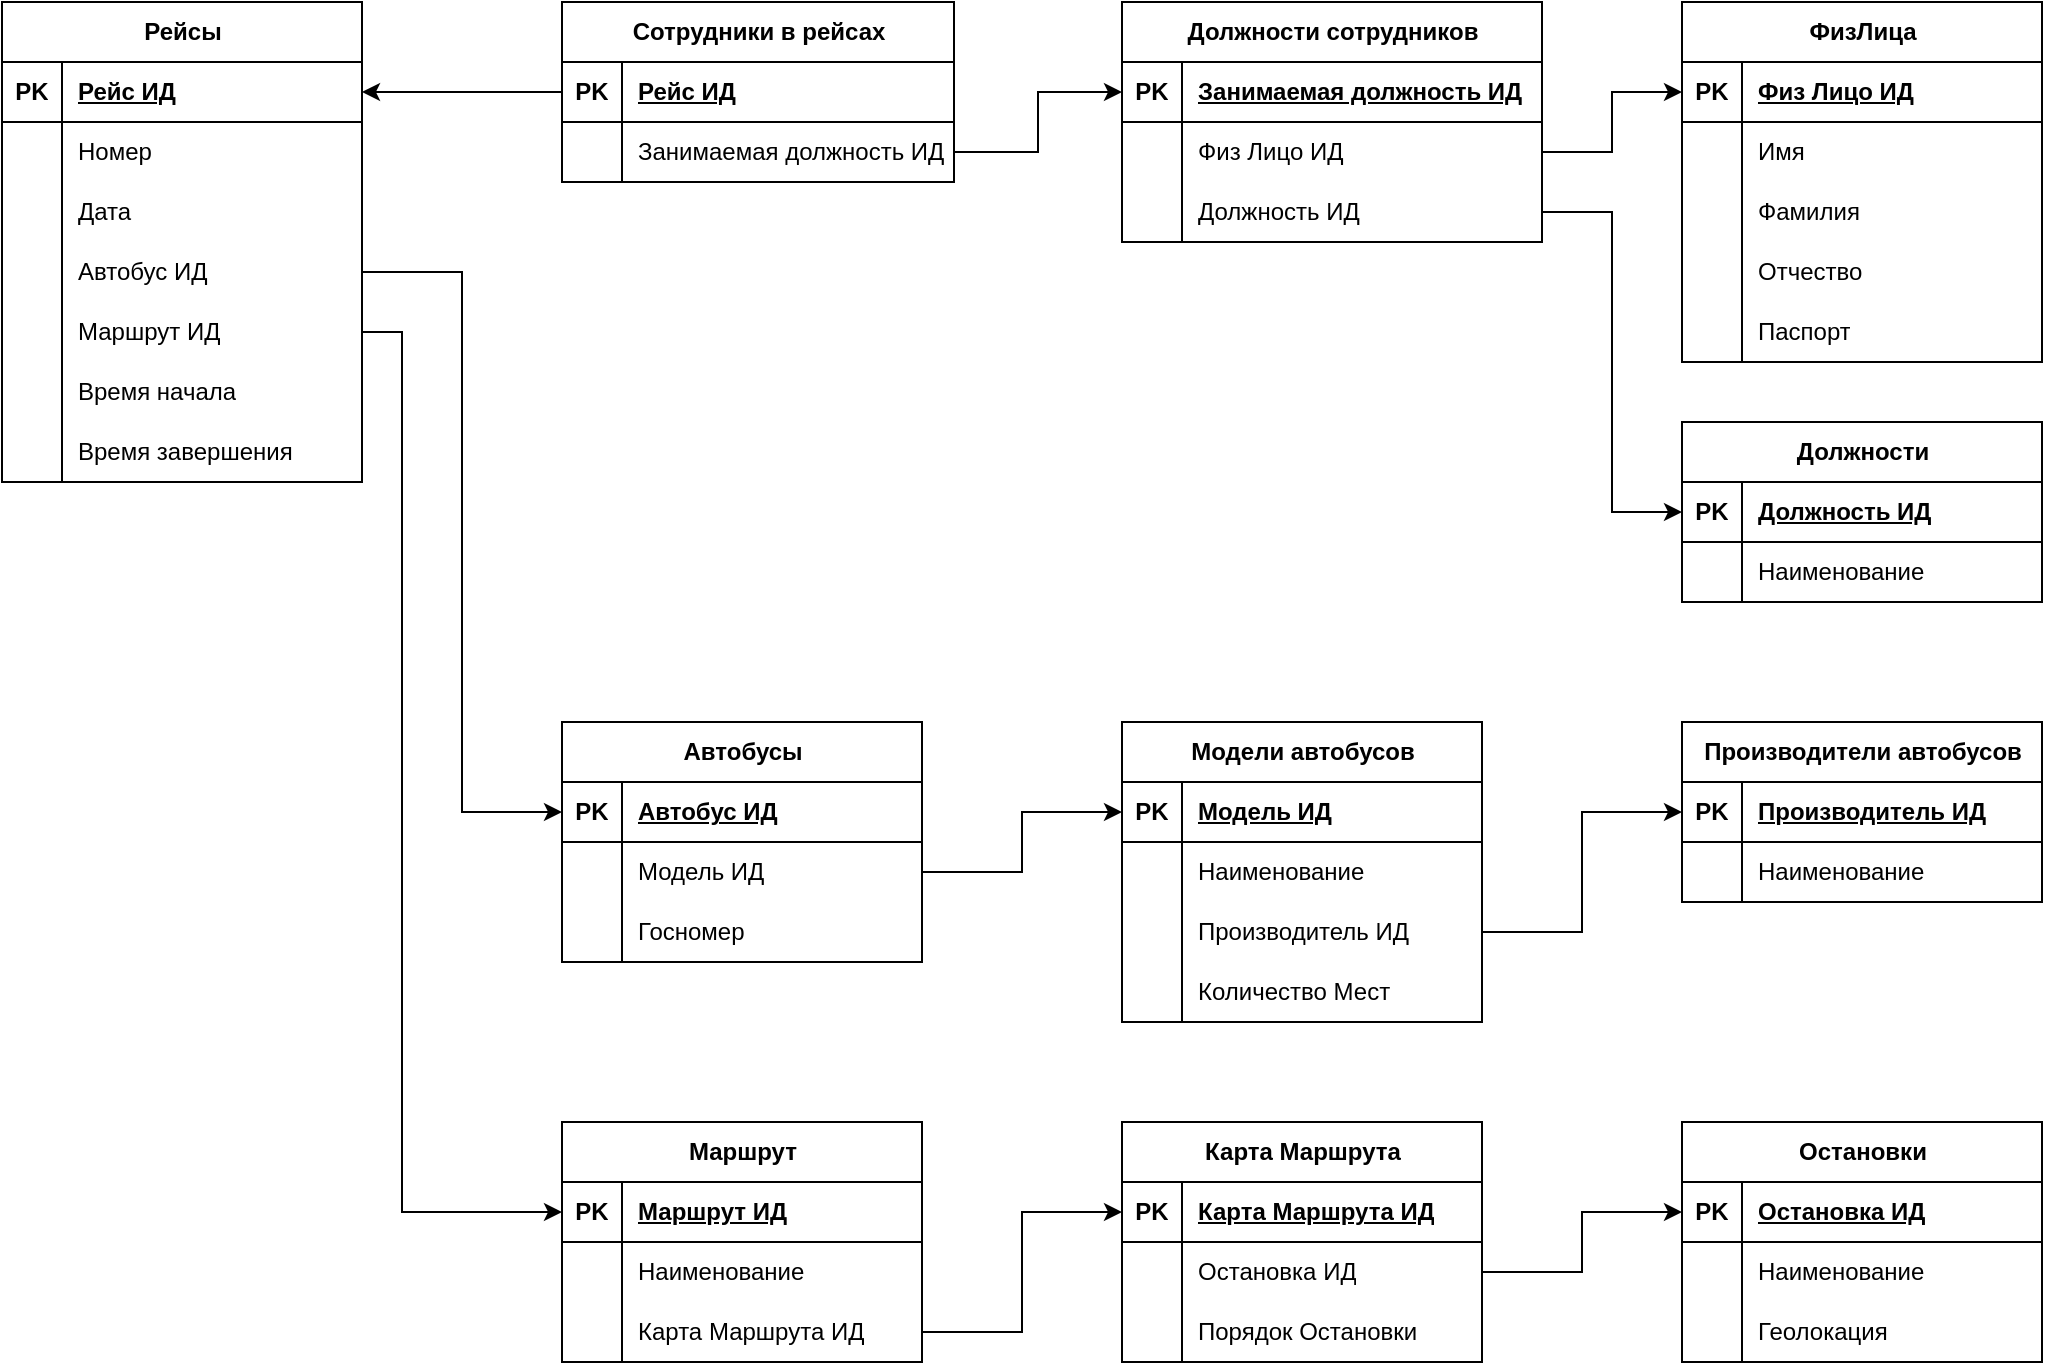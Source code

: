 <mxfile version="20.8.16" type="device"><diagram name="Страница 1" id="Lyb9Ntem3IWALzsY2za7"><mxGraphModel dx="1418" dy="828" grid="1" gridSize="10" guides="1" tooltips="1" connect="1" arrows="1" fold="1" page="1" pageScale="1" pageWidth="827" pageHeight="1169" math="0" shadow="0"><root><mxCell id="0"/><mxCell id="1" parent="0"/><mxCell id="iCgyYhSa85GqvUm29ks0-1" value="ФизЛица" style="shape=table;startSize=30;container=1;collapsible=1;childLayout=tableLayout;fixedRows=1;rowLines=0;fontStyle=1;align=center;resizeLast=1;html=1;" parent="1" vertex="1"><mxGeometry x="880" y="40" width="180" height="180" as="geometry"/></mxCell><mxCell id="iCgyYhSa85GqvUm29ks0-2" value="" style="shape=tableRow;horizontal=0;startSize=0;swimlaneHead=0;swimlaneBody=0;fillColor=none;collapsible=0;dropTarget=0;points=[[0,0.5],[1,0.5]];portConstraint=eastwest;top=0;left=0;right=0;bottom=1;" parent="iCgyYhSa85GqvUm29ks0-1" vertex="1"><mxGeometry y="30" width="180" height="30" as="geometry"/></mxCell><mxCell id="iCgyYhSa85GqvUm29ks0-3" value="PK" style="shape=partialRectangle;connectable=0;fillColor=none;top=0;left=0;bottom=0;right=0;fontStyle=1;overflow=hidden;whiteSpace=wrap;html=1;" parent="iCgyYhSa85GqvUm29ks0-2" vertex="1"><mxGeometry width="30" height="30" as="geometry"><mxRectangle width="30" height="30" as="alternateBounds"/></mxGeometry></mxCell><mxCell id="iCgyYhSa85GqvUm29ks0-4" value="Физ Лицо ИД" style="shape=partialRectangle;connectable=0;fillColor=none;top=0;left=0;bottom=0;right=0;align=left;spacingLeft=6;fontStyle=5;overflow=hidden;whiteSpace=wrap;html=1;" parent="iCgyYhSa85GqvUm29ks0-2" vertex="1"><mxGeometry x="30" width="150" height="30" as="geometry"><mxRectangle width="150" height="30" as="alternateBounds"/></mxGeometry></mxCell><mxCell id="iCgyYhSa85GqvUm29ks0-5" value="" style="shape=tableRow;horizontal=0;startSize=0;swimlaneHead=0;swimlaneBody=0;fillColor=none;collapsible=0;dropTarget=0;points=[[0,0.5],[1,0.5]];portConstraint=eastwest;top=0;left=0;right=0;bottom=0;" parent="iCgyYhSa85GqvUm29ks0-1" vertex="1"><mxGeometry y="60" width="180" height="30" as="geometry"/></mxCell><mxCell id="iCgyYhSa85GqvUm29ks0-6" value="" style="shape=partialRectangle;connectable=0;fillColor=none;top=0;left=0;bottom=0;right=0;editable=1;overflow=hidden;whiteSpace=wrap;html=1;" parent="iCgyYhSa85GqvUm29ks0-5" vertex="1"><mxGeometry width="30" height="30" as="geometry"><mxRectangle width="30" height="30" as="alternateBounds"/></mxGeometry></mxCell><mxCell id="iCgyYhSa85GqvUm29ks0-7" value="Имя" style="shape=partialRectangle;connectable=0;fillColor=none;top=0;left=0;bottom=0;right=0;align=left;spacingLeft=6;overflow=hidden;whiteSpace=wrap;html=1;" parent="iCgyYhSa85GqvUm29ks0-5" vertex="1"><mxGeometry x="30" width="150" height="30" as="geometry"><mxRectangle width="150" height="30" as="alternateBounds"/></mxGeometry></mxCell><mxCell id="iCgyYhSa85GqvUm29ks0-8" value="" style="shape=tableRow;horizontal=0;startSize=0;swimlaneHead=0;swimlaneBody=0;fillColor=none;collapsible=0;dropTarget=0;points=[[0,0.5],[1,0.5]];portConstraint=eastwest;top=0;left=0;right=0;bottom=0;" parent="iCgyYhSa85GqvUm29ks0-1" vertex="1"><mxGeometry y="90" width="180" height="30" as="geometry"/></mxCell><mxCell id="iCgyYhSa85GqvUm29ks0-9" value="" style="shape=partialRectangle;connectable=0;fillColor=none;top=0;left=0;bottom=0;right=0;editable=1;overflow=hidden;whiteSpace=wrap;html=1;" parent="iCgyYhSa85GqvUm29ks0-8" vertex="1"><mxGeometry width="30" height="30" as="geometry"><mxRectangle width="30" height="30" as="alternateBounds"/></mxGeometry></mxCell><mxCell id="iCgyYhSa85GqvUm29ks0-10" value="Фамилия" style="shape=partialRectangle;connectable=0;fillColor=none;top=0;left=0;bottom=0;right=0;align=left;spacingLeft=6;overflow=hidden;whiteSpace=wrap;html=1;" parent="iCgyYhSa85GqvUm29ks0-8" vertex="1"><mxGeometry x="30" width="150" height="30" as="geometry"><mxRectangle width="150" height="30" as="alternateBounds"/></mxGeometry></mxCell><mxCell id="iCgyYhSa85GqvUm29ks0-11" value="" style="shape=tableRow;horizontal=0;startSize=0;swimlaneHead=0;swimlaneBody=0;fillColor=none;collapsible=0;dropTarget=0;points=[[0,0.5],[1,0.5]];portConstraint=eastwest;top=0;left=0;right=0;bottom=0;" parent="iCgyYhSa85GqvUm29ks0-1" vertex="1"><mxGeometry y="120" width="180" height="30" as="geometry"/></mxCell><mxCell id="iCgyYhSa85GqvUm29ks0-12" value="" style="shape=partialRectangle;connectable=0;fillColor=none;top=0;left=0;bottom=0;right=0;editable=1;overflow=hidden;whiteSpace=wrap;html=1;" parent="iCgyYhSa85GqvUm29ks0-11" vertex="1"><mxGeometry width="30" height="30" as="geometry"><mxRectangle width="30" height="30" as="alternateBounds"/></mxGeometry></mxCell><mxCell id="iCgyYhSa85GqvUm29ks0-13" value="Отчество" style="shape=partialRectangle;connectable=0;fillColor=none;top=0;left=0;bottom=0;right=0;align=left;spacingLeft=6;overflow=hidden;whiteSpace=wrap;html=1;" parent="iCgyYhSa85GqvUm29ks0-11" vertex="1"><mxGeometry x="30" width="150" height="30" as="geometry"><mxRectangle width="150" height="30" as="alternateBounds"/></mxGeometry></mxCell><mxCell id="iCgyYhSa85GqvUm29ks0-248" value="" style="shape=tableRow;horizontal=0;startSize=0;swimlaneHead=0;swimlaneBody=0;fillColor=none;collapsible=0;dropTarget=0;points=[[0,0.5],[1,0.5]];portConstraint=eastwest;top=0;left=0;right=0;bottom=0;" parent="iCgyYhSa85GqvUm29ks0-1" vertex="1"><mxGeometry y="150" width="180" height="30" as="geometry"/></mxCell><mxCell id="iCgyYhSa85GqvUm29ks0-249" value="" style="shape=partialRectangle;connectable=0;fillColor=none;top=0;left=0;bottom=0;right=0;editable=1;overflow=hidden;whiteSpace=wrap;html=1;" parent="iCgyYhSa85GqvUm29ks0-248" vertex="1"><mxGeometry width="30" height="30" as="geometry"><mxRectangle width="30" height="30" as="alternateBounds"/></mxGeometry></mxCell><mxCell id="iCgyYhSa85GqvUm29ks0-250" value="Паспорт" style="shape=partialRectangle;connectable=0;fillColor=none;top=0;left=0;bottom=0;right=0;align=left;spacingLeft=6;overflow=hidden;whiteSpace=wrap;html=1;" parent="iCgyYhSa85GqvUm29ks0-248" vertex="1"><mxGeometry x="30" width="150" height="30" as="geometry"><mxRectangle width="150" height="30" as="alternateBounds"/></mxGeometry></mxCell><mxCell id="iCgyYhSa85GqvUm29ks0-14" value="Должности" style="shape=table;startSize=30;container=1;collapsible=1;childLayout=tableLayout;fixedRows=1;rowLines=0;fontStyle=1;align=center;resizeLast=1;html=1;" parent="1" vertex="1"><mxGeometry x="880" y="250" width="180" height="90" as="geometry"/></mxCell><mxCell id="iCgyYhSa85GqvUm29ks0-15" value="" style="shape=tableRow;horizontal=0;startSize=0;swimlaneHead=0;swimlaneBody=0;fillColor=none;collapsible=0;dropTarget=0;points=[[0,0.5],[1,0.5]];portConstraint=eastwest;top=0;left=0;right=0;bottom=1;" parent="iCgyYhSa85GqvUm29ks0-14" vertex="1"><mxGeometry y="30" width="180" height="30" as="geometry"/></mxCell><mxCell id="iCgyYhSa85GqvUm29ks0-16" value="PK" style="shape=partialRectangle;connectable=0;fillColor=none;top=0;left=0;bottom=0;right=0;fontStyle=1;overflow=hidden;whiteSpace=wrap;html=1;" parent="iCgyYhSa85GqvUm29ks0-15" vertex="1"><mxGeometry width="30" height="30" as="geometry"><mxRectangle width="30" height="30" as="alternateBounds"/></mxGeometry></mxCell><mxCell id="iCgyYhSa85GqvUm29ks0-17" value="Должность ИД" style="shape=partialRectangle;connectable=0;fillColor=none;top=0;left=0;bottom=0;right=0;align=left;spacingLeft=6;fontStyle=5;overflow=hidden;whiteSpace=wrap;html=1;" parent="iCgyYhSa85GqvUm29ks0-15" vertex="1"><mxGeometry x="30" width="150" height="30" as="geometry"><mxRectangle width="150" height="30" as="alternateBounds"/></mxGeometry></mxCell><mxCell id="iCgyYhSa85GqvUm29ks0-18" value="" style="shape=tableRow;horizontal=0;startSize=0;swimlaneHead=0;swimlaneBody=0;fillColor=none;collapsible=0;dropTarget=0;points=[[0,0.5],[1,0.5]];portConstraint=eastwest;top=0;left=0;right=0;bottom=0;" parent="iCgyYhSa85GqvUm29ks0-14" vertex="1"><mxGeometry y="60" width="180" height="30" as="geometry"/></mxCell><mxCell id="iCgyYhSa85GqvUm29ks0-19" value="" style="shape=partialRectangle;connectable=0;fillColor=none;top=0;left=0;bottom=0;right=0;editable=1;overflow=hidden;whiteSpace=wrap;html=1;" parent="iCgyYhSa85GqvUm29ks0-18" vertex="1"><mxGeometry width="30" height="30" as="geometry"><mxRectangle width="30" height="30" as="alternateBounds"/></mxGeometry></mxCell><mxCell id="iCgyYhSa85GqvUm29ks0-20" value="Наименование" style="shape=partialRectangle;connectable=0;fillColor=none;top=0;left=0;bottom=0;right=0;align=left;spacingLeft=6;overflow=hidden;whiteSpace=wrap;html=1;" parent="iCgyYhSa85GqvUm29ks0-18" vertex="1"><mxGeometry x="30" width="150" height="30" as="geometry"><mxRectangle width="150" height="30" as="alternateBounds"/></mxGeometry></mxCell><mxCell id="iCgyYhSa85GqvUm29ks0-57" value="Автобусы" style="shape=table;startSize=30;container=1;collapsible=1;childLayout=tableLayout;fixedRows=1;rowLines=0;fontStyle=1;align=center;resizeLast=1;html=1;" parent="1" vertex="1"><mxGeometry x="320" y="400" width="180" height="120" as="geometry"/></mxCell><mxCell id="iCgyYhSa85GqvUm29ks0-58" value="" style="shape=tableRow;horizontal=0;startSize=0;swimlaneHead=0;swimlaneBody=0;fillColor=none;collapsible=0;dropTarget=0;points=[[0,0.5],[1,0.5]];portConstraint=eastwest;top=0;left=0;right=0;bottom=1;" parent="iCgyYhSa85GqvUm29ks0-57" vertex="1"><mxGeometry y="30" width="180" height="30" as="geometry"/></mxCell><mxCell id="iCgyYhSa85GqvUm29ks0-59" value="PK" style="shape=partialRectangle;connectable=0;fillColor=none;top=0;left=0;bottom=0;right=0;fontStyle=1;overflow=hidden;whiteSpace=wrap;html=1;" parent="iCgyYhSa85GqvUm29ks0-58" vertex="1"><mxGeometry width="30" height="30" as="geometry"><mxRectangle width="30" height="30" as="alternateBounds"/></mxGeometry></mxCell><mxCell id="iCgyYhSa85GqvUm29ks0-60" value="Автобус ИД" style="shape=partialRectangle;connectable=0;fillColor=none;top=0;left=0;bottom=0;right=0;align=left;spacingLeft=6;fontStyle=5;overflow=hidden;whiteSpace=wrap;html=1;" parent="iCgyYhSa85GqvUm29ks0-58" vertex="1"><mxGeometry x="30" width="150" height="30" as="geometry"><mxRectangle width="150" height="30" as="alternateBounds"/></mxGeometry></mxCell><mxCell id="iCgyYhSa85GqvUm29ks0-61" value="" style="shape=tableRow;horizontal=0;startSize=0;swimlaneHead=0;swimlaneBody=0;fillColor=none;collapsible=0;dropTarget=0;points=[[0,0.5],[1,0.5]];portConstraint=eastwest;top=0;left=0;right=0;bottom=0;" parent="iCgyYhSa85GqvUm29ks0-57" vertex="1"><mxGeometry y="60" width="180" height="30" as="geometry"/></mxCell><mxCell id="iCgyYhSa85GqvUm29ks0-62" value="" style="shape=partialRectangle;connectable=0;fillColor=none;top=0;left=0;bottom=0;right=0;editable=1;overflow=hidden;whiteSpace=wrap;html=1;" parent="iCgyYhSa85GqvUm29ks0-61" vertex="1"><mxGeometry width="30" height="30" as="geometry"><mxRectangle width="30" height="30" as="alternateBounds"/></mxGeometry></mxCell><mxCell id="iCgyYhSa85GqvUm29ks0-63" value="Модель ИД" style="shape=partialRectangle;connectable=0;fillColor=none;top=0;left=0;bottom=0;right=0;align=left;spacingLeft=6;overflow=hidden;whiteSpace=wrap;html=1;" parent="iCgyYhSa85GqvUm29ks0-61" vertex="1"><mxGeometry x="30" width="150" height="30" as="geometry"><mxRectangle width="150" height="30" as="alternateBounds"/></mxGeometry></mxCell><mxCell id="iCgyYhSa85GqvUm29ks0-64" value="" style="shape=tableRow;horizontal=0;startSize=0;swimlaneHead=0;swimlaneBody=0;fillColor=none;collapsible=0;dropTarget=0;points=[[0,0.5],[1,0.5]];portConstraint=eastwest;top=0;left=0;right=0;bottom=0;" parent="iCgyYhSa85GqvUm29ks0-57" vertex="1"><mxGeometry y="90" width="180" height="30" as="geometry"/></mxCell><mxCell id="iCgyYhSa85GqvUm29ks0-65" value="" style="shape=partialRectangle;connectable=0;fillColor=none;top=0;left=0;bottom=0;right=0;editable=1;overflow=hidden;whiteSpace=wrap;html=1;" parent="iCgyYhSa85GqvUm29ks0-64" vertex="1"><mxGeometry width="30" height="30" as="geometry"><mxRectangle width="30" height="30" as="alternateBounds"/></mxGeometry></mxCell><mxCell id="iCgyYhSa85GqvUm29ks0-66" value="Госномер" style="shape=partialRectangle;connectable=0;fillColor=none;top=0;left=0;bottom=0;right=0;align=left;spacingLeft=6;overflow=hidden;whiteSpace=wrap;html=1;" parent="iCgyYhSa85GqvUm29ks0-64" vertex="1"><mxGeometry x="30" width="150" height="30" as="geometry"><mxRectangle width="150" height="30" as="alternateBounds"/></mxGeometry></mxCell><mxCell id="iCgyYhSa85GqvUm29ks0-85" value="Модели автобусов" style="shape=table;startSize=30;container=1;collapsible=1;childLayout=tableLayout;fixedRows=1;rowLines=0;fontStyle=1;align=center;resizeLast=1;html=1;" parent="1" vertex="1"><mxGeometry x="600" y="400" width="180" height="150" as="geometry"/></mxCell><mxCell id="iCgyYhSa85GqvUm29ks0-86" value="" style="shape=tableRow;horizontal=0;startSize=0;swimlaneHead=0;swimlaneBody=0;fillColor=none;collapsible=0;dropTarget=0;points=[[0,0.5],[1,0.5]];portConstraint=eastwest;top=0;left=0;right=0;bottom=1;" parent="iCgyYhSa85GqvUm29ks0-85" vertex="1"><mxGeometry y="30" width="180" height="30" as="geometry"/></mxCell><mxCell id="iCgyYhSa85GqvUm29ks0-87" value="PK" style="shape=partialRectangle;connectable=0;fillColor=none;top=0;left=0;bottom=0;right=0;fontStyle=1;overflow=hidden;whiteSpace=wrap;html=1;" parent="iCgyYhSa85GqvUm29ks0-86" vertex="1"><mxGeometry width="30" height="30" as="geometry"><mxRectangle width="30" height="30" as="alternateBounds"/></mxGeometry></mxCell><mxCell id="iCgyYhSa85GqvUm29ks0-88" value="Модель ИД" style="shape=partialRectangle;connectable=0;fillColor=none;top=0;left=0;bottom=0;right=0;align=left;spacingLeft=6;fontStyle=5;overflow=hidden;whiteSpace=wrap;html=1;" parent="iCgyYhSa85GqvUm29ks0-86" vertex="1"><mxGeometry x="30" width="150" height="30" as="geometry"><mxRectangle width="150" height="30" as="alternateBounds"/></mxGeometry></mxCell><mxCell id="iCgyYhSa85GqvUm29ks0-89" value="" style="shape=tableRow;horizontal=0;startSize=0;swimlaneHead=0;swimlaneBody=0;fillColor=none;collapsible=0;dropTarget=0;points=[[0,0.5],[1,0.5]];portConstraint=eastwest;top=0;left=0;right=0;bottom=0;" parent="iCgyYhSa85GqvUm29ks0-85" vertex="1"><mxGeometry y="60" width="180" height="30" as="geometry"/></mxCell><mxCell id="iCgyYhSa85GqvUm29ks0-90" value="" style="shape=partialRectangle;connectable=0;fillColor=none;top=0;left=0;bottom=0;right=0;editable=1;overflow=hidden;whiteSpace=wrap;html=1;" parent="iCgyYhSa85GqvUm29ks0-89" vertex="1"><mxGeometry width="30" height="30" as="geometry"><mxRectangle width="30" height="30" as="alternateBounds"/></mxGeometry></mxCell><mxCell id="iCgyYhSa85GqvUm29ks0-91" value="Наименование" style="shape=partialRectangle;connectable=0;fillColor=none;top=0;left=0;bottom=0;right=0;align=left;spacingLeft=6;overflow=hidden;whiteSpace=wrap;html=1;" parent="iCgyYhSa85GqvUm29ks0-89" vertex="1"><mxGeometry x="30" width="150" height="30" as="geometry"><mxRectangle width="150" height="30" as="alternateBounds"/></mxGeometry></mxCell><mxCell id="iCgyYhSa85GqvUm29ks0-92" value="" style="shape=tableRow;horizontal=0;startSize=0;swimlaneHead=0;swimlaneBody=0;fillColor=none;collapsible=0;dropTarget=0;points=[[0,0.5],[1,0.5]];portConstraint=eastwest;top=0;left=0;right=0;bottom=0;" parent="iCgyYhSa85GqvUm29ks0-85" vertex="1"><mxGeometry y="90" width="180" height="30" as="geometry"/></mxCell><mxCell id="iCgyYhSa85GqvUm29ks0-93" value="" style="shape=partialRectangle;connectable=0;fillColor=none;top=0;left=0;bottom=0;right=0;editable=1;overflow=hidden;whiteSpace=wrap;html=1;" parent="iCgyYhSa85GqvUm29ks0-92" vertex="1"><mxGeometry width="30" height="30" as="geometry"><mxRectangle width="30" height="30" as="alternateBounds"/></mxGeometry></mxCell><mxCell id="iCgyYhSa85GqvUm29ks0-94" value="Производитель ИД" style="shape=partialRectangle;connectable=0;fillColor=none;top=0;left=0;bottom=0;right=0;align=left;spacingLeft=6;overflow=hidden;whiteSpace=wrap;html=1;" parent="iCgyYhSa85GqvUm29ks0-92" vertex="1"><mxGeometry x="30" width="150" height="30" as="geometry"><mxRectangle width="150" height="30" as="alternateBounds"/></mxGeometry></mxCell><mxCell id="iCgyYhSa85GqvUm29ks0-95" value="" style="shape=tableRow;horizontal=0;startSize=0;swimlaneHead=0;swimlaneBody=0;fillColor=none;collapsible=0;dropTarget=0;points=[[0,0.5],[1,0.5]];portConstraint=eastwest;top=0;left=0;right=0;bottom=0;" parent="iCgyYhSa85GqvUm29ks0-85" vertex="1"><mxGeometry y="120" width="180" height="30" as="geometry"/></mxCell><mxCell id="iCgyYhSa85GqvUm29ks0-96" value="" style="shape=partialRectangle;connectable=0;fillColor=none;top=0;left=0;bottom=0;right=0;editable=1;overflow=hidden;whiteSpace=wrap;html=1;" parent="iCgyYhSa85GqvUm29ks0-95" vertex="1"><mxGeometry width="30" height="30" as="geometry"><mxRectangle width="30" height="30" as="alternateBounds"/></mxGeometry></mxCell><mxCell id="iCgyYhSa85GqvUm29ks0-97" value="Количество Мест" style="shape=partialRectangle;connectable=0;fillColor=none;top=0;left=0;bottom=0;right=0;align=left;spacingLeft=6;overflow=hidden;whiteSpace=wrap;html=1;" parent="iCgyYhSa85GqvUm29ks0-95" vertex="1"><mxGeometry x="30" width="150" height="30" as="geometry"><mxRectangle width="150" height="30" as="alternateBounds"/></mxGeometry></mxCell><mxCell id="iCgyYhSa85GqvUm29ks0-98" value="Производители автобусов" style="shape=table;startSize=30;container=1;collapsible=1;childLayout=tableLayout;fixedRows=1;rowLines=0;fontStyle=1;align=center;resizeLast=1;html=1;" parent="1" vertex="1"><mxGeometry x="880" y="400" width="180" height="90" as="geometry"/></mxCell><mxCell id="iCgyYhSa85GqvUm29ks0-99" value="" style="shape=tableRow;horizontal=0;startSize=0;swimlaneHead=0;swimlaneBody=0;fillColor=none;collapsible=0;dropTarget=0;points=[[0,0.5],[1,0.5]];portConstraint=eastwest;top=0;left=0;right=0;bottom=1;" parent="iCgyYhSa85GqvUm29ks0-98" vertex="1"><mxGeometry y="30" width="180" height="30" as="geometry"/></mxCell><mxCell id="iCgyYhSa85GqvUm29ks0-100" value="PK" style="shape=partialRectangle;connectable=0;fillColor=none;top=0;left=0;bottom=0;right=0;fontStyle=1;overflow=hidden;whiteSpace=wrap;html=1;" parent="iCgyYhSa85GqvUm29ks0-99" vertex="1"><mxGeometry width="30" height="30" as="geometry"><mxRectangle width="30" height="30" as="alternateBounds"/></mxGeometry></mxCell><mxCell id="iCgyYhSa85GqvUm29ks0-101" value="Производитель ИД" style="shape=partialRectangle;connectable=0;fillColor=none;top=0;left=0;bottom=0;right=0;align=left;spacingLeft=6;fontStyle=5;overflow=hidden;whiteSpace=wrap;html=1;" parent="iCgyYhSa85GqvUm29ks0-99" vertex="1"><mxGeometry x="30" width="150" height="30" as="geometry"><mxRectangle width="150" height="30" as="alternateBounds"/></mxGeometry></mxCell><mxCell id="iCgyYhSa85GqvUm29ks0-102" value="" style="shape=tableRow;horizontal=0;startSize=0;swimlaneHead=0;swimlaneBody=0;fillColor=none;collapsible=0;dropTarget=0;points=[[0,0.5],[1,0.5]];portConstraint=eastwest;top=0;left=0;right=0;bottom=0;" parent="iCgyYhSa85GqvUm29ks0-98" vertex="1"><mxGeometry y="60" width="180" height="30" as="geometry"/></mxCell><mxCell id="iCgyYhSa85GqvUm29ks0-103" value="" style="shape=partialRectangle;connectable=0;fillColor=none;top=0;left=0;bottom=0;right=0;editable=1;overflow=hidden;whiteSpace=wrap;html=1;" parent="iCgyYhSa85GqvUm29ks0-102" vertex="1"><mxGeometry width="30" height="30" as="geometry"><mxRectangle width="30" height="30" as="alternateBounds"/></mxGeometry></mxCell><mxCell id="iCgyYhSa85GqvUm29ks0-104" value="Наименование" style="shape=partialRectangle;connectable=0;fillColor=none;top=0;left=0;bottom=0;right=0;align=left;spacingLeft=6;overflow=hidden;whiteSpace=wrap;html=1;" parent="iCgyYhSa85GqvUm29ks0-102" vertex="1"><mxGeometry x="30" width="150" height="30" as="geometry"><mxRectangle width="150" height="30" as="alternateBounds"/></mxGeometry></mxCell><mxCell id="iCgyYhSa85GqvUm29ks0-114" value="Должности сотрудников" style="shape=table;startSize=30;container=1;collapsible=1;childLayout=tableLayout;fixedRows=1;rowLines=0;fontStyle=1;align=center;resizeLast=1;html=1;" parent="1" vertex="1"><mxGeometry x="600" y="40" width="210" height="120" as="geometry"/></mxCell><mxCell id="iCgyYhSa85GqvUm29ks0-115" value="" style="shape=tableRow;horizontal=0;startSize=0;swimlaneHead=0;swimlaneBody=0;fillColor=none;collapsible=0;dropTarget=0;points=[[0,0.5],[1,0.5]];portConstraint=eastwest;top=0;left=0;right=0;bottom=1;" parent="iCgyYhSa85GqvUm29ks0-114" vertex="1"><mxGeometry y="30" width="210" height="30" as="geometry"/></mxCell><mxCell id="iCgyYhSa85GqvUm29ks0-116" value="PK" style="shape=partialRectangle;connectable=0;fillColor=none;top=0;left=0;bottom=0;right=0;fontStyle=1;overflow=hidden;whiteSpace=wrap;html=1;" parent="iCgyYhSa85GqvUm29ks0-115" vertex="1"><mxGeometry width="30" height="30" as="geometry"><mxRectangle width="30" height="30" as="alternateBounds"/></mxGeometry></mxCell><mxCell id="iCgyYhSa85GqvUm29ks0-117" value="Занимаемая должность ИД" style="shape=partialRectangle;connectable=0;fillColor=none;top=0;left=0;bottom=0;right=0;align=left;spacingLeft=6;fontStyle=5;overflow=hidden;whiteSpace=wrap;html=1;" parent="iCgyYhSa85GqvUm29ks0-115" vertex="1"><mxGeometry x="30" width="180" height="30" as="geometry"><mxRectangle width="180" height="30" as="alternateBounds"/></mxGeometry></mxCell><mxCell id="iCgyYhSa85GqvUm29ks0-121" value="" style="shape=tableRow;horizontal=0;startSize=0;swimlaneHead=0;swimlaneBody=0;fillColor=none;collapsible=0;dropTarget=0;points=[[0,0.5],[1,0.5]];portConstraint=eastwest;top=0;left=0;right=0;bottom=0;" parent="iCgyYhSa85GqvUm29ks0-114" vertex="1"><mxGeometry y="60" width="210" height="30" as="geometry"/></mxCell><mxCell id="iCgyYhSa85GqvUm29ks0-122" value="" style="shape=partialRectangle;connectable=0;fillColor=none;top=0;left=0;bottom=0;right=0;editable=1;overflow=hidden;whiteSpace=wrap;html=1;" parent="iCgyYhSa85GqvUm29ks0-121" vertex="1"><mxGeometry width="30" height="30" as="geometry"><mxRectangle width="30" height="30" as="alternateBounds"/></mxGeometry></mxCell><mxCell id="iCgyYhSa85GqvUm29ks0-123" value="Физ Лицо ИД" style="shape=partialRectangle;connectable=0;fillColor=none;top=0;left=0;bottom=0;right=0;align=left;spacingLeft=6;overflow=hidden;whiteSpace=wrap;html=1;" parent="iCgyYhSa85GqvUm29ks0-121" vertex="1"><mxGeometry x="30" width="180" height="30" as="geometry"><mxRectangle width="180" height="30" as="alternateBounds"/></mxGeometry></mxCell><mxCell id="KaCDfSq7M80Gm4jpYk1b-12" value="" style="shape=tableRow;horizontal=0;startSize=0;swimlaneHead=0;swimlaneBody=0;fillColor=none;collapsible=0;dropTarget=0;points=[[0,0.5],[1,0.5]];portConstraint=eastwest;top=0;left=0;right=0;bottom=0;" parent="iCgyYhSa85GqvUm29ks0-114" vertex="1"><mxGeometry y="90" width="210" height="30" as="geometry"/></mxCell><mxCell id="KaCDfSq7M80Gm4jpYk1b-13" value="" style="shape=partialRectangle;connectable=0;fillColor=none;top=0;left=0;bottom=0;right=0;editable=1;overflow=hidden;whiteSpace=wrap;html=1;" parent="KaCDfSq7M80Gm4jpYk1b-12" vertex="1"><mxGeometry width="30" height="30" as="geometry"><mxRectangle width="30" height="30" as="alternateBounds"/></mxGeometry></mxCell><mxCell id="KaCDfSq7M80Gm4jpYk1b-14" value="Должность ИД" style="shape=partialRectangle;connectable=0;fillColor=none;top=0;left=0;bottom=0;right=0;align=left;spacingLeft=6;overflow=hidden;whiteSpace=wrap;html=1;" parent="KaCDfSq7M80Gm4jpYk1b-12" vertex="1"><mxGeometry x="30" width="180" height="30" as="geometry"><mxRectangle width="180" height="30" as="alternateBounds"/></mxGeometry></mxCell><mxCell id="iCgyYhSa85GqvUm29ks0-146" value="Маршрут" style="shape=table;startSize=30;container=1;collapsible=1;childLayout=tableLayout;fixedRows=1;rowLines=0;fontStyle=1;align=center;resizeLast=1;html=1;" parent="1" vertex="1"><mxGeometry x="320" y="600" width="180" height="120" as="geometry"/></mxCell><mxCell id="iCgyYhSa85GqvUm29ks0-147" value="" style="shape=tableRow;horizontal=0;startSize=0;swimlaneHead=0;swimlaneBody=0;fillColor=none;collapsible=0;dropTarget=0;points=[[0,0.5],[1,0.5]];portConstraint=eastwest;top=0;left=0;right=0;bottom=1;" parent="iCgyYhSa85GqvUm29ks0-146" vertex="1"><mxGeometry y="30" width="180" height="30" as="geometry"/></mxCell><mxCell id="iCgyYhSa85GqvUm29ks0-148" value="PK" style="shape=partialRectangle;connectable=0;fillColor=none;top=0;left=0;bottom=0;right=0;fontStyle=1;overflow=hidden;whiteSpace=wrap;html=1;" parent="iCgyYhSa85GqvUm29ks0-147" vertex="1"><mxGeometry width="30" height="30" as="geometry"><mxRectangle width="30" height="30" as="alternateBounds"/></mxGeometry></mxCell><mxCell id="iCgyYhSa85GqvUm29ks0-149" value="Маршрут ИД" style="shape=partialRectangle;connectable=0;fillColor=none;top=0;left=0;bottom=0;right=0;align=left;spacingLeft=6;fontStyle=5;overflow=hidden;whiteSpace=wrap;html=1;" parent="iCgyYhSa85GqvUm29ks0-147" vertex="1"><mxGeometry x="30" width="150" height="30" as="geometry"><mxRectangle width="150" height="30" as="alternateBounds"/></mxGeometry></mxCell><mxCell id="iCgyYhSa85GqvUm29ks0-150" value="" style="shape=tableRow;horizontal=0;startSize=0;swimlaneHead=0;swimlaneBody=0;fillColor=none;collapsible=0;dropTarget=0;points=[[0,0.5],[1,0.5]];portConstraint=eastwest;top=0;left=0;right=0;bottom=0;" parent="iCgyYhSa85GqvUm29ks0-146" vertex="1"><mxGeometry y="60" width="180" height="30" as="geometry"/></mxCell><mxCell id="iCgyYhSa85GqvUm29ks0-151" value="" style="shape=partialRectangle;connectable=0;fillColor=none;top=0;left=0;bottom=0;right=0;editable=1;overflow=hidden;whiteSpace=wrap;html=1;" parent="iCgyYhSa85GqvUm29ks0-150" vertex="1"><mxGeometry width="30" height="30" as="geometry"><mxRectangle width="30" height="30" as="alternateBounds"/></mxGeometry></mxCell><mxCell id="iCgyYhSa85GqvUm29ks0-152" value="Наименование" style="shape=partialRectangle;connectable=0;fillColor=none;top=0;left=0;bottom=0;right=0;align=left;spacingLeft=6;overflow=hidden;whiteSpace=wrap;html=1;" parent="iCgyYhSa85GqvUm29ks0-150" vertex="1"><mxGeometry x="30" width="150" height="30" as="geometry"><mxRectangle width="150" height="30" as="alternateBounds"/></mxGeometry></mxCell><mxCell id="iCgyYhSa85GqvUm29ks0-195" value="" style="shape=tableRow;horizontal=0;startSize=0;swimlaneHead=0;swimlaneBody=0;fillColor=none;collapsible=0;dropTarget=0;points=[[0,0.5],[1,0.5]];portConstraint=eastwest;top=0;left=0;right=0;bottom=0;" parent="iCgyYhSa85GqvUm29ks0-146" vertex="1"><mxGeometry y="90" width="180" height="30" as="geometry"/></mxCell><mxCell id="iCgyYhSa85GqvUm29ks0-196" value="" style="shape=partialRectangle;connectable=0;fillColor=none;top=0;left=0;bottom=0;right=0;editable=1;overflow=hidden;whiteSpace=wrap;html=1;" parent="iCgyYhSa85GqvUm29ks0-195" vertex="1"><mxGeometry width="30" height="30" as="geometry"><mxRectangle width="30" height="30" as="alternateBounds"/></mxGeometry></mxCell><mxCell id="iCgyYhSa85GqvUm29ks0-197" value="Карта Маршрута ИД" style="shape=partialRectangle;connectable=0;fillColor=none;top=0;left=0;bottom=0;right=0;align=left;spacingLeft=6;overflow=hidden;whiteSpace=wrap;html=1;" parent="iCgyYhSa85GqvUm29ks0-195" vertex="1"><mxGeometry x="30" width="150" height="30" as="geometry"><mxRectangle width="150" height="30" as="alternateBounds"/></mxGeometry></mxCell><mxCell id="iCgyYhSa85GqvUm29ks0-166" value="Карта Маршрута" style="shape=table;startSize=30;container=1;collapsible=1;childLayout=tableLayout;fixedRows=1;rowLines=0;fontStyle=1;align=center;resizeLast=1;html=1;" parent="1" vertex="1"><mxGeometry x="600" y="600" width="180" height="120" as="geometry"/></mxCell><mxCell id="iCgyYhSa85GqvUm29ks0-167" value="" style="shape=tableRow;horizontal=0;startSize=0;swimlaneHead=0;swimlaneBody=0;fillColor=none;collapsible=0;dropTarget=0;points=[[0,0.5],[1,0.5]];portConstraint=eastwest;top=0;left=0;right=0;bottom=1;" parent="iCgyYhSa85GqvUm29ks0-166" vertex="1"><mxGeometry y="30" width="180" height="30" as="geometry"/></mxCell><mxCell id="iCgyYhSa85GqvUm29ks0-168" value="PK" style="shape=partialRectangle;connectable=0;fillColor=none;top=0;left=0;bottom=0;right=0;fontStyle=1;overflow=hidden;whiteSpace=wrap;html=1;" parent="iCgyYhSa85GqvUm29ks0-167" vertex="1"><mxGeometry width="30" height="30" as="geometry"><mxRectangle width="30" height="30" as="alternateBounds"/></mxGeometry></mxCell><mxCell id="iCgyYhSa85GqvUm29ks0-169" value="Карта Маршрута ИД" style="shape=partialRectangle;connectable=0;fillColor=none;top=0;left=0;bottom=0;right=0;align=left;spacingLeft=6;fontStyle=5;overflow=hidden;whiteSpace=wrap;html=1;" parent="iCgyYhSa85GqvUm29ks0-167" vertex="1"><mxGeometry x="30" width="150" height="30" as="geometry"><mxRectangle width="150" height="30" as="alternateBounds"/></mxGeometry></mxCell><mxCell id="iCgyYhSa85GqvUm29ks0-170" value="" style="shape=tableRow;horizontal=0;startSize=0;swimlaneHead=0;swimlaneBody=0;fillColor=none;collapsible=0;dropTarget=0;points=[[0,0.5],[1,0.5]];portConstraint=eastwest;top=0;left=0;right=0;bottom=0;" parent="iCgyYhSa85GqvUm29ks0-166" vertex="1"><mxGeometry y="60" width="180" height="30" as="geometry"/></mxCell><mxCell id="iCgyYhSa85GqvUm29ks0-171" value="" style="shape=partialRectangle;connectable=0;fillColor=none;top=0;left=0;bottom=0;right=0;editable=1;overflow=hidden;whiteSpace=wrap;html=1;" parent="iCgyYhSa85GqvUm29ks0-170" vertex="1"><mxGeometry width="30" height="30" as="geometry"><mxRectangle width="30" height="30" as="alternateBounds"/></mxGeometry></mxCell><mxCell id="iCgyYhSa85GqvUm29ks0-172" value="Остановка ИД" style="shape=partialRectangle;connectable=0;fillColor=none;top=0;left=0;bottom=0;right=0;align=left;spacingLeft=6;overflow=hidden;whiteSpace=wrap;html=1;" parent="iCgyYhSa85GqvUm29ks0-170" vertex="1"><mxGeometry x="30" width="150" height="30" as="geometry"><mxRectangle width="150" height="30" as="alternateBounds"/></mxGeometry></mxCell><mxCell id="iCgyYhSa85GqvUm29ks0-173" value="" style="shape=tableRow;horizontal=0;startSize=0;swimlaneHead=0;swimlaneBody=0;fillColor=none;collapsible=0;dropTarget=0;points=[[0,0.5],[1,0.5]];portConstraint=eastwest;top=0;left=0;right=0;bottom=0;" parent="iCgyYhSa85GqvUm29ks0-166" vertex="1"><mxGeometry y="90" width="180" height="30" as="geometry"/></mxCell><mxCell id="iCgyYhSa85GqvUm29ks0-174" value="" style="shape=partialRectangle;connectable=0;fillColor=none;top=0;left=0;bottom=0;right=0;editable=1;overflow=hidden;whiteSpace=wrap;html=1;" parent="iCgyYhSa85GqvUm29ks0-173" vertex="1"><mxGeometry width="30" height="30" as="geometry"><mxRectangle width="30" height="30" as="alternateBounds"/></mxGeometry></mxCell><mxCell id="iCgyYhSa85GqvUm29ks0-175" value="Порядок Остановки" style="shape=partialRectangle;connectable=0;fillColor=none;top=0;left=0;bottom=0;right=0;align=left;spacingLeft=6;overflow=hidden;whiteSpace=wrap;html=1;" parent="iCgyYhSa85GqvUm29ks0-173" vertex="1"><mxGeometry x="30" width="150" height="30" as="geometry"><mxRectangle width="150" height="30" as="alternateBounds"/></mxGeometry></mxCell><mxCell id="iCgyYhSa85GqvUm29ks0-200" value="Рейсы" style="shape=table;startSize=30;container=1;collapsible=1;childLayout=tableLayout;fixedRows=1;rowLines=0;fontStyle=1;align=center;resizeLast=1;html=1;" parent="1" vertex="1"><mxGeometry x="40" y="40" width="180" height="240" as="geometry"/></mxCell><mxCell id="iCgyYhSa85GqvUm29ks0-201" value="" style="shape=tableRow;horizontal=0;startSize=0;swimlaneHead=0;swimlaneBody=0;fillColor=none;collapsible=0;dropTarget=0;points=[[0,0.5],[1,0.5]];portConstraint=eastwest;top=0;left=0;right=0;bottom=1;" parent="iCgyYhSa85GqvUm29ks0-200" vertex="1"><mxGeometry y="30" width="180" height="30" as="geometry"/></mxCell><mxCell id="iCgyYhSa85GqvUm29ks0-202" value="PK" style="shape=partialRectangle;connectable=0;fillColor=none;top=0;left=0;bottom=0;right=0;fontStyle=1;overflow=hidden;whiteSpace=wrap;html=1;" parent="iCgyYhSa85GqvUm29ks0-201" vertex="1"><mxGeometry width="30" height="30" as="geometry"><mxRectangle width="30" height="30" as="alternateBounds"/></mxGeometry></mxCell><mxCell id="iCgyYhSa85GqvUm29ks0-203" value="Рейс ИД" style="shape=partialRectangle;connectable=0;fillColor=none;top=0;left=0;bottom=0;right=0;align=left;spacingLeft=6;fontStyle=5;overflow=hidden;whiteSpace=wrap;html=1;" parent="iCgyYhSa85GqvUm29ks0-201" vertex="1"><mxGeometry x="30" width="150" height="30" as="geometry"><mxRectangle width="150" height="30" as="alternateBounds"/></mxGeometry></mxCell><mxCell id="iCgyYhSa85GqvUm29ks0-204" value="" style="shape=tableRow;horizontal=0;startSize=0;swimlaneHead=0;swimlaneBody=0;fillColor=none;collapsible=0;dropTarget=0;points=[[0,0.5],[1,0.5]];portConstraint=eastwest;top=0;left=0;right=0;bottom=0;" parent="iCgyYhSa85GqvUm29ks0-200" vertex="1"><mxGeometry y="60" width="180" height="30" as="geometry"/></mxCell><mxCell id="iCgyYhSa85GqvUm29ks0-205" value="" style="shape=partialRectangle;connectable=0;fillColor=none;top=0;left=0;bottom=0;right=0;editable=1;overflow=hidden;whiteSpace=wrap;html=1;" parent="iCgyYhSa85GqvUm29ks0-204" vertex="1"><mxGeometry width="30" height="30" as="geometry"><mxRectangle width="30" height="30" as="alternateBounds"/></mxGeometry></mxCell><mxCell id="iCgyYhSa85GqvUm29ks0-206" value="Номер" style="shape=partialRectangle;connectable=0;fillColor=none;top=0;left=0;bottom=0;right=0;align=left;spacingLeft=6;overflow=hidden;whiteSpace=wrap;html=1;" parent="iCgyYhSa85GqvUm29ks0-204" vertex="1"><mxGeometry x="30" width="150" height="30" as="geometry"><mxRectangle width="150" height="30" as="alternateBounds"/></mxGeometry></mxCell><mxCell id="iCgyYhSa85GqvUm29ks0-207" value="" style="shape=tableRow;horizontal=0;startSize=0;swimlaneHead=0;swimlaneBody=0;fillColor=none;collapsible=0;dropTarget=0;points=[[0,0.5],[1,0.5]];portConstraint=eastwest;top=0;left=0;right=0;bottom=0;" parent="iCgyYhSa85GqvUm29ks0-200" vertex="1"><mxGeometry y="90" width="180" height="30" as="geometry"/></mxCell><mxCell id="iCgyYhSa85GqvUm29ks0-208" value="" style="shape=partialRectangle;connectable=0;fillColor=none;top=0;left=0;bottom=0;right=0;editable=1;overflow=hidden;whiteSpace=wrap;html=1;" parent="iCgyYhSa85GqvUm29ks0-207" vertex="1"><mxGeometry width="30" height="30" as="geometry"><mxRectangle width="30" height="30" as="alternateBounds"/></mxGeometry></mxCell><mxCell id="iCgyYhSa85GqvUm29ks0-209" value="Дата" style="shape=partialRectangle;connectable=0;fillColor=none;top=0;left=0;bottom=0;right=0;align=left;spacingLeft=6;overflow=hidden;whiteSpace=wrap;html=1;" parent="iCgyYhSa85GqvUm29ks0-207" vertex="1"><mxGeometry x="30" width="150" height="30" as="geometry"><mxRectangle width="150" height="30" as="alternateBounds"/></mxGeometry></mxCell><mxCell id="iCgyYhSa85GqvUm29ks0-210" value="" style="shape=tableRow;horizontal=0;startSize=0;swimlaneHead=0;swimlaneBody=0;fillColor=none;collapsible=0;dropTarget=0;points=[[0,0.5],[1,0.5]];portConstraint=eastwest;top=0;left=0;right=0;bottom=0;" parent="iCgyYhSa85GqvUm29ks0-200" vertex="1"><mxGeometry y="120" width="180" height="30" as="geometry"/></mxCell><mxCell id="iCgyYhSa85GqvUm29ks0-211" value="" style="shape=partialRectangle;connectable=0;fillColor=none;top=0;left=0;bottom=0;right=0;editable=1;overflow=hidden;whiteSpace=wrap;html=1;" parent="iCgyYhSa85GqvUm29ks0-210" vertex="1"><mxGeometry width="30" height="30" as="geometry"><mxRectangle width="30" height="30" as="alternateBounds"/></mxGeometry></mxCell><mxCell id="iCgyYhSa85GqvUm29ks0-212" value="Автобус ИД" style="shape=partialRectangle;connectable=0;fillColor=none;top=0;left=0;bottom=0;right=0;align=left;spacingLeft=6;overflow=hidden;whiteSpace=wrap;html=1;" parent="iCgyYhSa85GqvUm29ks0-210" vertex="1"><mxGeometry x="30" width="150" height="30" as="geometry"><mxRectangle width="150" height="30" as="alternateBounds"/></mxGeometry></mxCell><mxCell id="iCgyYhSa85GqvUm29ks0-213" value="" style="shape=tableRow;horizontal=0;startSize=0;swimlaneHead=0;swimlaneBody=0;fillColor=none;collapsible=0;dropTarget=0;points=[[0,0.5],[1,0.5]];portConstraint=eastwest;top=0;left=0;right=0;bottom=0;" parent="iCgyYhSa85GqvUm29ks0-200" vertex="1"><mxGeometry y="150" width="180" height="30" as="geometry"/></mxCell><mxCell id="iCgyYhSa85GqvUm29ks0-214" value="" style="shape=partialRectangle;connectable=0;fillColor=none;top=0;left=0;bottom=0;right=0;editable=1;overflow=hidden;whiteSpace=wrap;html=1;" parent="iCgyYhSa85GqvUm29ks0-213" vertex="1"><mxGeometry width="30" height="30" as="geometry"><mxRectangle width="30" height="30" as="alternateBounds"/></mxGeometry></mxCell><mxCell id="iCgyYhSa85GqvUm29ks0-215" value="Маршрут ИД" style="shape=partialRectangle;connectable=0;fillColor=none;top=0;left=0;bottom=0;right=0;align=left;spacingLeft=6;overflow=hidden;whiteSpace=wrap;html=1;" parent="iCgyYhSa85GqvUm29ks0-213" vertex="1"><mxGeometry x="30" width="150" height="30" as="geometry"><mxRectangle width="150" height="30" as="alternateBounds"/></mxGeometry></mxCell><mxCell id="KaCDfSq7M80Gm4jpYk1b-21" value="" style="shape=tableRow;horizontal=0;startSize=0;swimlaneHead=0;swimlaneBody=0;fillColor=none;collapsible=0;dropTarget=0;points=[[0,0.5],[1,0.5]];portConstraint=eastwest;top=0;left=0;right=0;bottom=0;" parent="iCgyYhSa85GqvUm29ks0-200" vertex="1"><mxGeometry y="180" width="180" height="30" as="geometry"/></mxCell><mxCell id="KaCDfSq7M80Gm4jpYk1b-22" value="" style="shape=partialRectangle;connectable=0;fillColor=none;top=0;left=0;bottom=0;right=0;editable=1;overflow=hidden;whiteSpace=wrap;html=1;" parent="KaCDfSq7M80Gm4jpYk1b-21" vertex="1"><mxGeometry width="30" height="30" as="geometry"><mxRectangle width="30" height="30" as="alternateBounds"/></mxGeometry></mxCell><mxCell id="KaCDfSq7M80Gm4jpYk1b-23" value="Время начала" style="shape=partialRectangle;connectable=0;fillColor=none;top=0;left=0;bottom=0;right=0;align=left;spacingLeft=6;overflow=hidden;whiteSpace=wrap;html=1;" parent="KaCDfSq7M80Gm4jpYk1b-21" vertex="1"><mxGeometry x="30" width="150" height="30" as="geometry"><mxRectangle width="150" height="30" as="alternateBounds"/></mxGeometry></mxCell><mxCell id="KaCDfSq7M80Gm4jpYk1b-24" value="" style="shape=tableRow;horizontal=0;startSize=0;swimlaneHead=0;swimlaneBody=0;fillColor=none;collapsible=0;dropTarget=0;points=[[0,0.5],[1,0.5]];portConstraint=eastwest;top=0;left=0;right=0;bottom=0;" parent="iCgyYhSa85GqvUm29ks0-200" vertex="1"><mxGeometry y="210" width="180" height="30" as="geometry"/></mxCell><mxCell id="KaCDfSq7M80Gm4jpYk1b-25" value="" style="shape=partialRectangle;connectable=0;fillColor=none;top=0;left=0;bottom=0;right=0;editable=1;overflow=hidden;whiteSpace=wrap;html=1;" parent="KaCDfSq7M80Gm4jpYk1b-24" vertex="1"><mxGeometry width="30" height="30" as="geometry"><mxRectangle width="30" height="30" as="alternateBounds"/></mxGeometry></mxCell><mxCell id="KaCDfSq7M80Gm4jpYk1b-26" value="Время завершения" style="shape=partialRectangle;connectable=0;fillColor=none;top=0;left=0;bottom=0;right=0;align=left;spacingLeft=6;overflow=hidden;whiteSpace=wrap;html=1;" parent="KaCDfSq7M80Gm4jpYk1b-24" vertex="1"><mxGeometry x="30" width="150" height="30" as="geometry"><mxRectangle width="150" height="30" as="alternateBounds"/></mxGeometry></mxCell><mxCell id="iCgyYhSa85GqvUm29ks0-216" value="Сотрудники в рейсах" style="shape=table;startSize=30;container=1;collapsible=1;childLayout=tableLayout;fixedRows=1;rowLines=0;fontStyle=1;align=center;resizeLast=1;html=1;" parent="1" vertex="1"><mxGeometry x="320" y="40" width="196" height="90" as="geometry"/></mxCell><mxCell id="iCgyYhSa85GqvUm29ks0-217" value="" style="shape=tableRow;horizontal=0;startSize=0;swimlaneHead=0;swimlaneBody=0;fillColor=none;collapsible=0;dropTarget=0;points=[[0,0.5],[1,0.5]];portConstraint=eastwest;top=0;left=0;right=0;bottom=1;" parent="iCgyYhSa85GqvUm29ks0-216" vertex="1"><mxGeometry y="30" width="196" height="30" as="geometry"/></mxCell><mxCell id="iCgyYhSa85GqvUm29ks0-218" value="PK" style="shape=partialRectangle;connectable=0;fillColor=none;top=0;left=0;bottom=0;right=0;fontStyle=1;overflow=hidden;whiteSpace=wrap;html=1;" parent="iCgyYhSa85GqvUm29ks0-217" vertex="1"><mxGeometry width="30" height="30" as="geometry"><mxRectangle width="30" height="30" as="alternateBounds"/></mxGeometry></mxCell><mxCell id="iCgyYhSa85GqvUm29ks0-219" value="Рейс ИД" style="shape=partialRectangle;connectable=0;fillColor=none;top=0;left=0;bottom=0;right=0;align=left;spacingLeft=6;fontStyle=5;overflow=hidden;whiteSpace=wrap;html=1;" parent="iCgyYhSa85GqvUm29ks0-217" vertex="1"><mxGeometry x="30" width="166" height="30" as="geometry"><mxRectangle width="166" height="30" as="alternateBounds"/></mxGeometry></mxCell><mxCell id="iCgyYhSa85GqvUm29ks0-220" value="" style="shape=tableRow;horizontal=0;startSize=0;swimlaneHead=0;swimlaneBody=0;fillColor=none;collapsible=0;dropTarget=0;points=[[0,0.5],[1,0.5]];portConstraint=eastwest;top=0;left=0;right=0;bottom=0;" parent="iCgyYhSa85GqvUm29ks0-216" vertex="1"><mxGeometry y="60" width="196" height="30" as="geometry"/></mxCell><mxCell id="iCgyYhSa85GqvUm29ks0-221" value="" style="shape=partialRectangle;connectable=0;fillColor=none;top=0;left=0;bottom=0;right=0;editable=1;overflow=hidden;whiteSpace=wrap;html=1;" parent="iCgyYhSa85GqvUm29ks0-220" vertex="1"><mxGeometry width="30" height="30" as="geometry"><mxRectangle width="30" height="30" as="alternateBounds"/></mxGeometry></mxCell><mxCell id="iCgyYhSa85GqvUm29ks0-222" value="Занимаемая должность ИД" style="shape=partialRectangle;connectable=0;fillColor=none;top=0;left=0;bottom=0;right=0;align=left;spacingLeft=6;overflow=hidden;whiteSpace=wrap;html=1;" parent="iCgyYhSa85GqvUm29ks0-220" vertex="1"><mxGeometry x="30" width="166" height="30" as="geometry"><mxRectangle width="166" height="30" as="alternateBounds"/></mxGeometry></mxCell><mxCell id="iCgyYhSa85GqvUm29ks0-255" style="edgeStyle=orthogonalEdgeStyle;rounded=0;orthogonalLoop=1;jettySize=auto;html=1;" parent="1" source="iCgyYhSa85GqvUm29ks0-220" target="iCgyYhSa85GqvUm29ks0-115" edge="1"><mxGeometry relative="1" as="geometry"/></mxCell><mxCell id="iCgyYhSa85GqvUm29ks0-258" style="edgeStyle=orthogonalEdgeStyle;rounded=0;orthogonalLoop=1;jettySize=auto;html=1;entryX=0;entryY=0.5;entryDx=0;entryDy=0;" parent="1" source="iCgyYhSa85GqvUm29ks0-210" target="iCgyYhSa85GqvUm29ks0-58" edge="1"><mxGeometry relative="1" as="geometry"/></mxCell><mxCell id="iCgyYhSa85GqvUm29ks0-259" style="edgeStyle=orthogonalEdgeStyle;rounded=0;orthogonalLoop=1;jettySize=auto;html=1;entryX=0;entryY=0.5;entryDx=0;entryDy=0;" parent="1" source="iCgyYhSa85GqvUm29ks0-61" target="iCgyYhSa85GqvUm29ks0-86" edge="1"><mxGeometry relative="1" as="geometry"/></mxCell><mxCell id="iCgyYhSa85GqvUm29ks0-264" style="edgeStyle=orthogonalEdgeStyle;rounded=0;orthogonalLoop=1;jettySize=auto;html=1;entryX=0;entryY=0.5;entryDx=0;entryDy=0;" parent="1" source="iCgyYhSa85GqvUm29ks0-213" target="iCgyYhSa85GqvUm29ks0-147" edge="1"><mxGeometry relative="1" as="geometry"><Array as="points"><mxPoint x="240" y="205"/><mxPoint x="240" y="645"/></Array></mxGeometry></mxCell><mxCell id="iCgyYhSa85GqvUm29ks0-265" style="edgeStyle=orthogonalEdgeStyle;rounded=0;orthogonalLoop=1;jettySize=auto;html=1;entryX=0;entryY=0.5;entryDx=0;entryDy=0;" parent="1" source="iCgyYhSa85GqvUm29ks0-195" target="iCgyYhSa85GqvUm29ks0-167" edge="1"><mxGeometry relative="1" as="geometry"/></mxCell><mxCell id="iCgyYhSa85GqvUm29ks0-286" value="Остановки" style="shape=table;startSize=30;container=1;collapsible=1;childLayout=tableLayout;fixedRows=1;rowLines=0;fontStyle=1;align=center;resizeLast=1;html=1;" parent="1" vertex="1"><mxGeometry x="880" y="600" width="180" height="120" as="geometry"/></mxCell><mxCell id="iCgyYhSa85GqvUm29ks0-287" value="" style="shape=tableRow;horizontal=0;startSize=0;swimlaneHead=0;swimlaneBody=0;fillColor=none;collapsible=0;dropTarget=0;points=[[0,0.5],[1,0.5]];portConstraint=eastwest;top=0;left=0;right=0;bottom=1;" parent="iCgyYhSa85GqvUm29ks0-286" vertex="1"><mxGeometry y="30" width="180" height="30" as="geometry"/></mxCell><mxCell id="iCgyYhSa85GqvUm29ks0-288" value="PK" style="shape=partialRectangle;connectable=0;fillColor=none;top=0;left=0;bottom=0;right=0;fontStyle=1;overflow=hidden;whiteSpace=wrap;html=1;" parent="iCgyYhSa85GqvUm29ks0-287" vertex="1"><mxGeometry width="30" height="30" as="geometry"><mxRectangle width="30" height="30" as="alternateBounds"/></mxGeometry></mxCell><mxCell id="iCgyYhSa85GqvUm29ks0-289" value="Остановка ИД" style="shape=partialRectangle;connectable=0;fillColor=none;top=0;left=0;bottom=0;right=0;align=left;spacingLeft=6;fontStyle=5;overflow=hidden;whiteSpace=wrap;html=1;" parent="iCgyYhSa85GqvUm29ks0-287" vertex="1"><mxGeometry x="30" width="150" height="30" as="geometry"><mxRectangle width="150" height="30" as="alternateBounds"/></mxGeometry></mxCell><mxCell id="iCgyYhSa85GqvUm29ks0-290" value="" style="shape=tableRow;horizontal=0;startSize=0;swimlaneHead=0;swimlaneBody=0;fillColor=none;collapsible=0;dropTarget=0;points=[[0,0.5],[1,0.5]];portConstraint=eastwest;top=0;left=0;right=0;bottom=0;" parent="iCgyYhSa85GqvUm29ks0-286" vertex="1"><mxGeometry y="60" width="180" height="30" as="geometry"/></mxCell><mxCell id="iCgyYhSa85GqvUm29ks0-291" value="" style="shape=partialRectangle;connectable=0;fillColor=none;top=0;left=0;bottom=0;right=0;editable=1;overflow=hidden;whiteSpace=wrap;html=1;" parent="iCgyYhSa85GqvUm29ks0-290" vertex="1"><mxGeometry width="30" height="30" as="geometry"><mxRectangle width="30" height="30" as="alternateBounds"/></mxGeometry></mxCell><mxCell id="iCgyYhSa85GqvUm29ks0-292" value="Наименование" style="shape=partialRectangle;connectable=0;fillColor=none;top=0;left=0;bottom=0;right=0;align=left;spacingLeft=6;overflow=hidden;whiteSpace=wrap;html=1;" parent="iCgyYhSa85GqvUm29ks0-290" vertex="1"><mxGeometry x="30" width="150" height="30" as="geometry"><mxRectangle width="150" height="30" as="alternateBounds"/></mxGeometry></mxCell><mxCell id="iCgyYhSa85GqvUm29ks0-293" value="" style="shape=tableRow;horizontal=0;startSize=0;swimlaneHead=0;swimlaneBody=0;fillColor=none;collapsible=0;dropTarget=0;points=[[0,0.5],[1,0.5]];portConstraint=eastwest;top=0;left=0;right=0;bottom=0;" parent="iCgyYhSa85GqvUm29ks0-286" vertex="1"><mxGeometry y="90" width="180" height="30" as="geometry"/></mxCell><mxCell id="iCgyYhSa85GqvUm29ks0-294" value="" style="shape=partialRectangle;connectable=0;fillColor=none;top=0;left=0;bottom=0;right=0;editable=1;overflow=hidden;whiteSpace=wrap;html=1;" parent="iCgyYhSa85GqvUm29ks0-293" vertex="1"><mxGeometry width="30" height="30" as="geometry"><mxRectangle width="30" height="30" as="alternateBounds"/></mxGeometry></mxCell><mxCell id="iCgyYhSa85GqvUm29ks0-295" value="Геолокация" style="shape=partialRectangle;connectable=0;fillColor=none;top=0;left=0;bottom=0;right=0;align=left;spacingLeft=6;overflow=hidden;whiteSpace=wrap;html=1;" parent="iCgyYhSa85GqvUm29ks0-293" vertex="1"><mxGeometry x="30" width="150" height="30" as="geometry"><mxRectangle width="150" height="30" as="alternateBounds"/></mxGeometry></mxCell><mxCell id="iCgyYhSa85GqvUm29ks0-296" style="edgeStyle=orthogonalEdgeStyle;rounded=0;orthogonalLoop=1;jettySize=auto;html=1;entryX=0;entryY=0.5;entryDx=0;entryDy=0;" parent="1" source="iCgyYhSa85GqvUm29ks0-170" target="iCgyYhSa85GqvUm29ks0-287" edge="1"><mxGeometry relative="1" as="geometry"/></mxCell><mxCell id="KaCDfSq7M80Gm4jpYk1b-18" style="edgeStyle=orthogonalEdgeStyle;rounded=0;orthogonalLoop=1;jettySize=auto;html=1;entryX=0;entryY=0.5;entryDx=0;entryDy=0;" parent="1" source="iCgyYhSa85GqvUm29ks0-92" target="iCgyYhSa85GqvUm29ks0-99" edge="1"><mxGeometry relative="1" as="geometry"/></mxCell><mxCell id="KaCDfSq7M80Gm4jpYk1b-19" style="edgeStyle=orthogonalEdgeStyle;rounded=0;orthogonalLoop=1;jettySize=auto;html=1;entryX=0;entryY=0.5;entryDx=0;entryDy=0;" parent="1" source="iCgyYhSa85GqvUm29ks0-121" target="iCgyYhSa85GqvUm29ks0-2" edge="1"><mxGeometry relative="1" as="geometry"/></mxCell><mxCell id="KaCDfSq7M80Gm4jpYk1b-20" style="edgeStyle=orthogonalEdgeStyle;rounded=0;orthogonalLoop=1;jettySize=auto;html=1;entryX=0;entryY=0.5;entryDx=0;entryDy=0;" parent="1" source="KaCDfSq7M80Gm4jpYk1b-12" target="iCgyYhSa85GqvUm29ks0-15" edge="1"><mxGeometry relative="1" as="geometry"/></mxCell><mxCell id="KaCDfSq7M80Gm4jpYk1b-27" style="edgeStyle=orthogonalEdgeStyle;rounded=0;orthogonalLoop=1;jettySize=auto;html=1;entryX=1;entryY=0.5;entryDx=0;entryDy=0;" parent="1" source="iCgyYhSa85GqvUm29ks0-217" target="iCgyYhSa85GqvUm29ks0-201" edge="1"><mxGeometry relative="1" as="geometry"/></mxCell></root></mxGraphModel></diagram></mxfile>